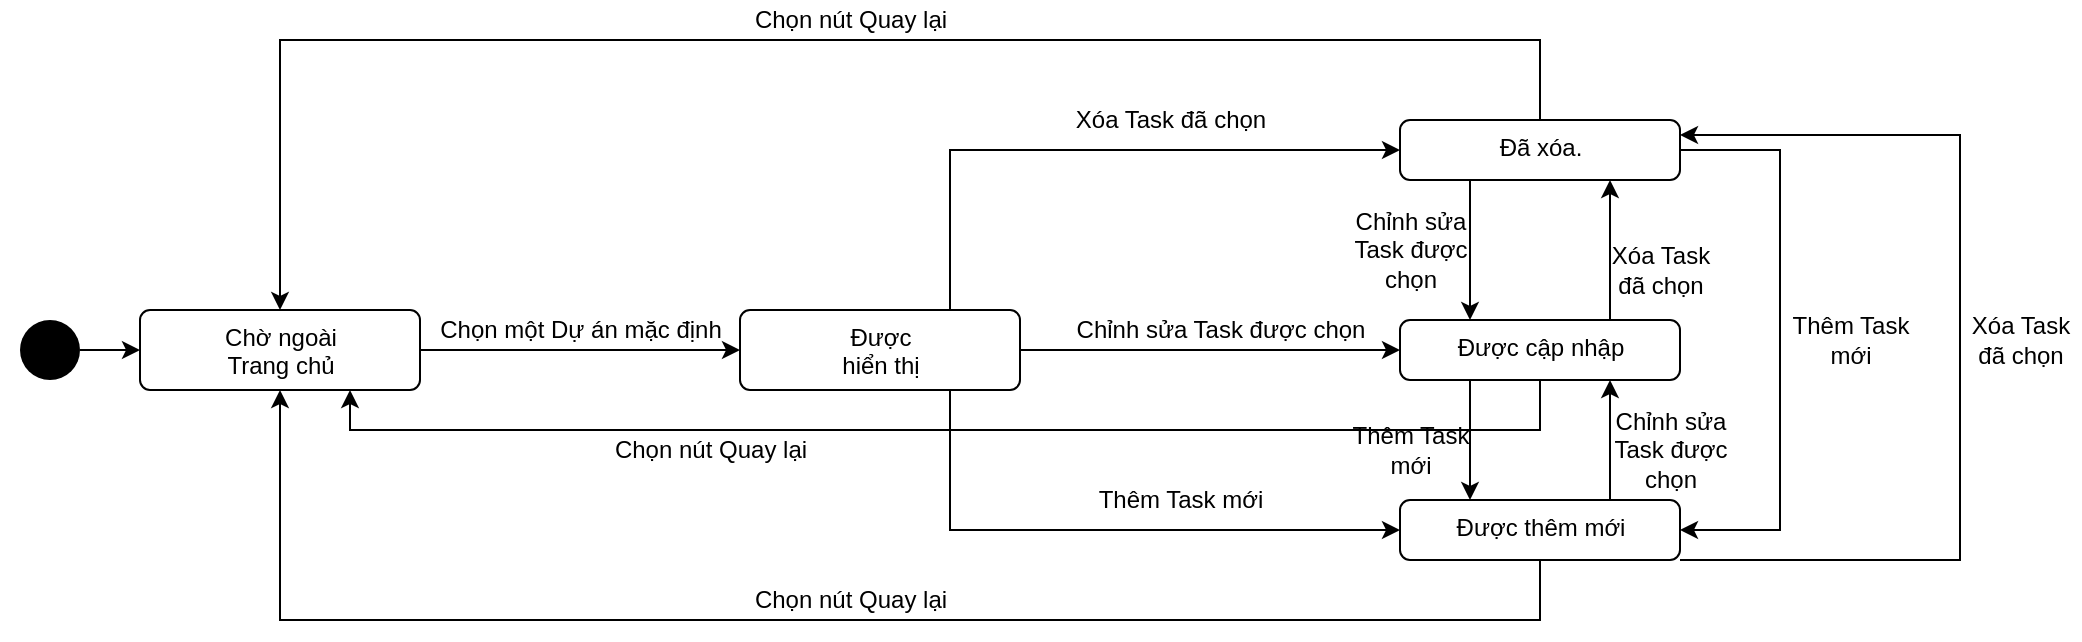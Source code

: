 <mxfile version="13.9.9" type="device"><diagram id="FmMT_JTq6zZWsYy_V3CN" name="Page-1"><mxGraphModel dx="2048" dy="1784" grid="1" gridSize="10" guides="1" tooltips="1" connect="1" arrows="1" fold="1" page="1" pageScale="1" pageWidth="827" pageHeight="1169" math="0" shadow="0"><root><mxCell id="0"/><mxCell id="1" parent="0"/><mxCell id="12hCH-npXpbZIisv_0je-16" value="" style="rounded=0;whiteSpace=wrap;html=1;strokeColor=none;" vertex="1" parent="1"><mxGeometry x="-90" y="-120" width="1040" height="320" as="geometry"/></mxCell><mxCell id="12hCH-npXpbZIisv_0je-3" style="edgeStyle=orthogonalEdgeStyle;rounded=0;orthogonalLoop=1;jettySize=auto;html=1;entryX=0;entryY=0.5;entryDx=0;entryDy=0;" edge="1" parent="1" source="WDZN0cn-pqY98Yc0VrWl-1" target="12hCH-npXpbZIisv_0je-2"><mxGeometry relative="1" as="geometry"/></mxCell><mxCell id="WDZN0cn-pqY98Yc0VrWl-1" value="" style="ellipse;fillColor=#000000;strokeColor=none;" parent="1" vertex="1"><mxGeometry x="-80" y="40" width="30" height="30" as="geometry"/></mxCell><mxCell id="WDZN0cn-pqY98Yc0VrWl-7" style="edgeStyle=orthogonalEdgeStyle;rounded=0;orthogonalLoop=1;jettySize=auto;html=1;entryX=0;entryY=0.5;entryDx=0;entryDy=0;exitX=1;exitY=0.5;exitDx=0;exitDy=0;" parent="1" source="WDZN0cn-pqY98Yc0VrWl-3" target="WDZN0cn-pqY98Yc0VrWl-10" edge="1"><mxGeometry relative="1" as="geometry"><mxPoint x="370" y="190" as="targetPoint"/></mxGeometry></mxCell><mxCell id="WDZN0cn-pqY98Yc0VrWl-11" style="rounded=0;orthogonalLoop=1;jettySize=auto;html=1;entryX=0;entryY=0.5;entryDx=0;entryDy=0;edgeStyle=orthogonalEdgeStyle;exitX=0.75;exitY=0;exitDx=0;exitDy=0;" parent="1" source="WDZN0cn-pqY98Yc0VrWl-3" target="WDZN0cn-pqY98Yc0VrWl-9" edge="1"><mxGeometry relative="1" as="geometry"><Array as="points"><mxPoint x="385" y="-45"/></Array></mxGeometry></mxCell><mxCell id="WDZN0cn-pqY98Yc0VrWl-12" style="edgeStyle=orthogonalEdgeStyle;rounded=0;orthogonalLoop=1;jettySize=auto;html=1;entryX=0;entryY=0.5;entryDx=0;entryDy=0;exitX=0.75;exitY=1;exitDx=0;exitDy=0;" parent="1" source="WDZN0cn-pqY98Yc0VrWl-3" target="WDZN0cn-pqY98Yc0VrWl-8" edge="1"><mxGeometry relative="1" as="geometry"/></mxCell><mxCell id="WDZN0cn-pqY98Yc0VrWl-3" value="Được&lt;br&gt;hiển thị" style="html=1;align=center;verticalAlign=top;rounded=1;absoluteArcSize=1;arcSize=10;dashed=0;" parent="1" vertex="1"><mxGeometry x="280" y="35" width="140" height="40" as="geometry"/></mxCell><mxCell id="WDZN0cn-pqY98Yc0VrWl-13" style="edgeStyle=orthogonalEdgeStyle;rounded=0;orthogonalLoop=1;jettySize=auto;html=1;exitX=0.75;exitY=0;exitDx=0;exitDy=0;entryX=0.75;entryY=1;entryDx=0;entryDy=0;" parent="1" source="WDZN0cn-pqY98Yc0VrWl-8" target="WDZN0cn-pqY98Yc0VrWl-10" edge="1"><mxGeometry relative="1" as="geometry"><mxPoint x="300" y="203" as="targetPoint"/></mxGeometry></mxCell><mxCell id="12hCH-npXpbZIisv_0je-7" style="edgeStyle=orthogonalEdgeStyle;rounded=0;orthogonalLoop=1;jettySize=auto;html=1;entryX=1;entryY=0.25;entryDx=0;entryDy=0;" edge="1" parent="1" source="WDZN0cn-pqY98Yc0VrWl-8" target="WDZN0cn-pqY98Yc0VrWl-9"><mxGeometry relative="1" as="geometry"><Array as="points"><mxPoint x="890" y="160"/><mxPoint x="890" y="-52"/></Array></mxGeometry></mxCell><mxCell id="12hCH-npXpbZIisv_0je-10" style="edgeStyle=orthogonalEdgeStyle;rounded=0;orthogonalLoop=1;jettySize=auto;html=1;entryX=0.5;entryY=1;entryDx=0;entryDy=0;" edge="1" parent="1" source="WDZN0cn-pqY98Yc0VrWl-8" target="12hCH-npXpbZIisv_0je-2"><mxGeometry relative="1" as="geometry"><Array as="points"><mxPoint x="680" y="190"/><mxPoint x="50" y="190"/></Array></mxGeometry></mxCell><mxCell id="WDZN0cn-pqY98Yc0VrWl-8" value="Được thêm mới" style="html=1;align=center;verticalAlign=top;rounded=1;absoluteArcSize=1;arcSize=10;dashed=0;" parent="1" vertex="1"><mxGeometry x="610" y="130" width="140" height="30" as="geometry"/></mxCell><mxCell id="WDZN0cn-pqY98Yc0VrWl-16" style="edgeStyle=orthogonalEdgeStyle;rounded=0;orthogonalLoop=1;jettySize=auto;html=1;entryX=0.25;entryY=0;entryDx=0;entryDy=0;exitX=0.25;exitY=1;exitDx=0;exitDy=0;" parent="1" source="WDZN0cn-pqY98Yc0VrWl-9" target="WDZN0cn-pqY98Yc0VrWl-10" edge="1"><mxGeometry relative="1" as="geometry"><Array as="points"><mxPoint x="645" y="-30"/><mxPoint x="645" y="40"/></Array></mxGeometry></mxCell><mxCell id="12hCH-npXpbZIisv_0je-6" style="edgeStyle=orthogonalEdgeStyle;rounded=0;orthogonalLoop=1;jettySize=auto;html=1;entryX=1;entryY=0.5;entryDx=0;entryDy=0;" edge="1" parent="1" source="WDZN0cn-pqY98Yc0VrWl-9" target="WDZN0cn-pqY98Yc0VrWl-8"><mxGeometry relative="1" as="geometry"><Array as="points"><mxPoint x="800" y="-45"/><mxPoint x="800" y="145"/></Array></mxGeometry></mxCell><mxCell id="12hCH-npXpbZIisv_0je-11" style="edgeStyle=orthogonalEdgeStyle;rounded=0;orthogonalLoop=1;jettySize=auto;html=1;entryX=0.5;entryY=0;entryDx=0;entryDy=0;" edge="1" parent="1" source="WDZN0cn-pqY98Yc0VrWl-9" target="12hCH-npXpbZIisv_0je-2"><mxGeometry relative="1" as="geometry"><Array as="points"><mxPoint x="680" y="-100"/><mxPoint x="50" y="-100"/></Array></mxGeometry></mxCell><mxCell id="WDZN0cn-pqY98Yc0VrWl-9" value="Đã xóa." style="html=1;align=center;verticalAlign=top;rounded=1;absoluteArcSize=1;arcSize=10;dashed=0;" parent="1" vertex="1"><mxGeometry x="610" y="-60" width="140" height="30" as="geometry"/></mxCell><mxCell id="WDZN0cn-pqY98Yc0VrWl-14" style="edgeStyle=orthogonalEdgeStyle;rounded=0;orthogonalLoop=1;jettySize=auto;html=1;entryX=0.25;entryY=0;entryDx=0;entryDy=0;exitX=0.25;exitY=1;exitDx=0;exitDy=0;" parent="1" source="WDZN0cn-pqY98Yc0VrWl-10" target="WDZN0cn-pqY98Yc0VrWl-8" edge="1"><mxGeometry relative="1" as="geometry"/></mxCell><mxCell id="WDZN0cn-pqY98Yc0VrWl-15" style="edgeStyle=orthogonalEdgeStyle;rounded=0;orthogonalLoop=1;jettySize=auto;html=1;exitX=0.75;exitY=0;exitDx=0;exitDy=0;entryX=0.75;entryY=1;entryDx=0;entryDy=0;" parent="1" source="WDZN0cn-pqY98Yc0VrWl-10" target="WDZN0cn-pqY98Yc0VrWl-9" edge="1"><mxGeometry relative="1" as="geometry"/></mxCell><mxCell id="12hCH-npXpbZIisv_0je-14" style="edgeStyle=orthogonalEdgeStyle;rounded=0;orthogonalLoop=1;jettySize=auto;html=1;entryX=0.75;entryY=1;entryDx=0;entryDy=0;" edge="1" parent="1" source="WDZN0cn-pqY98Yc0VrWl-10" target="12hCH-npXpbZIisv_0je-2"><mxGeometry relative="1" as="geometry"><Array as="points"><mxPoint x="680" y="95"/><mxPoint x="85" y="95"/></Array></mxGeometry></mxCell><mxCell id="WDZN0cn-pqY98Yc0VrWl-10" value="Được cập nhập" style="html=1;align=center;verticalAlign=top;rounded=1;absoluteArcSize=1;arcSize=10;dashed=0;" parent="1" vertex="1"><mxGeometry x="610" y="40" width="140" height="30" as="geometry"/></mxCell><mxCell id="WDZN0cn-pqY98Yc0VrWl-22" value="Thêm Task&lt;br&gt;mới" style="text;html=1;align=center;verticalAlign=middle;resizable=0;points=[];autosize=1;" parent="1" vertex="1"><mxGeometry x="580" y="90" width="70" height="30" as="geometry"/></mxCell><mxCell id="WDZN0cn-pqY98Yc0VrWl-24" value="Chỉnh sửa&lt;br&gt;Task được&lt;br&gt;chọn" style="text;html=1;align=center;verticalAlign=middle;resizable=0;points=[];autosize=1;" parent="1" vertex="1"><mxGeometry x="580" y="-20" width="70" height="50" as="geometry"/></mxCell><mxCell id="WDZN0cn-pqY98Yc0VrWl-25" value="Thêm Task mới" style="text;html=1;align=center;verticalAlign=middle;resizable=0;points=[];autosize=1;" parent="1" vertex="1"><mxGeometry x="450" y="120" width="100" height="20" as="geometry"/></mxCell><mxCell id="WDZN0cn-pqY98Yc0VrWl-28" value="Xóa Task đã chọn" style="text;html=1;align=center;verticalAlign=middle;resizable=0;points=[];autosize=1;" parent="1" vertex="1"><mxGeometry x="440" y="-70" width="110" height="20" as="geometry"/></mxCell><mxCell id="WDZN0cn-pqY98Yc0VrWl-27" value="Xóa Task&lt;br&gt;đã chọn" style="text;html=1;align=center;verticalAlign=middle;resizable=0;points=[];autosize=1;" parent="1" vertex="1"><mxGeometry x="710" width="60" height="30" as="geometry"/></mxCell><mxCell id="WDZN0cn-pqY98Yc0VrWl-31" value="Chỉnh sửa Task được chọn" style="text;html=1;align=center;verticalAlign=middle;resizable=0;points=[];autosize=1;" parent="1" vertex="1"><mxGeometry x="440" y="35" width="160" height="20" as="geometry"/></mxCell><mxCell id="12hCH-npXpbZIisv_0je-1" value="Chỉnh sửa&lt;br&gt;Task được&lt;br&gt;chọn" style="text;html=1;align=center;verticalAlign=middle;resizable=0;points=[];autosize=1;" vertex="1" parent="1"><mxGeometry x="710" y="80" width="70" height="50" as="geometry"/></mxCell><mxCell id="12hCH-npXpbZIisv_0je-4" style="edgeStyle=orthogonalEdgeStyle;rounded=0;orthogonalLoop=1;jettySize=auto;html=1;entryX=0;entryY=0.5;entryDx=0;entryDy=0;" edge="1" parent="1" source="12hCH-npXpbZIisv_0je-2" target="WDZN0cn-pqY98Yc0VrWl-3"><mxGeometry relative="1" as="geometry"/></mxCell><mxCell id="12hCH-npXpbZIisv_0je-2" value="Chờ ngoài&lt;br&gt;Trang chủ" style="html=1;align=center;verticalAlign=top;rounded=1;absoluteArcSize=1;arcSize=10;dashed=0;" vertex="1" parent="1"><mxGeometry x="-20" y="35" width="140" height="40" as="geometry"/></mxCell><mxCell id="12hCH-npXpbZIisv_0je-5" value="Chọn một Dự án mặc định" style="text;html=1;align=center;verticalAlign=middle;resizable=0;points=[];autosize=1;" vertex="1" parent="1"><mxGeometry x="120" y="35" width="160" height="20" as="geometry"/></mxCell><mxCell id="12hCH-npXpbZIisv_0je-8" value="Xóa Task&lt;br&gt;đã chọn" style="text;html=1;align=center;verticalAlign=middle;resizable=0;points=[];autosize=1;" vertex="1" parent="1"><mxGeometry x="890" y="35" width="60" height="30" as="geometry"/></mxCell><mxCell id="12hCH-npXpbZIisv_0je-9" value="Thêm Task&lt;br&gt;mới" style="text;html=1;align=center;verticalAlign=middle;resizable=0;points=[];autosize=1;" vertex="1" parent="1"><mxGeometry x="800" y="35" width="70" height="30" as="geometry"/></mxCell><mxCell id="12hCH-npXpbZIisv_0je-12" value="Chọn nút Quay lại" style="text;html=1;align=center;verticalAlign=middle;resizable=0;points=[];autosize=1;" vertex="1" parent="1"><mxGeometry x="280" y="-120" width="110" height="20" as="geometry"/></mxCell><mxCell id="12hCH-npXpbZIisv_0je-13" value="Chọn nút Quay lại" style="text;html=1;align=center;verticalAlign=middle;resizable=0;points=[];autosize=1;" vertex="1" parent="1"><mxGeometry x="280" y="170" width="110" height="20" as="geometry"/></mxCell><mxCell id="12hCH-npXpbZIisv_0je-15" value="Chọn nút Quay lại" style="text;html=1;align=center;verticalAlign=middle;resizable=0;points=[];autosize=1;" vertex="1" parent="1"><mxGeometry x="210" y="95" width="110" height="20" as="geometry"/></mxCell></root></mxGraphModel></diagram></mxfile>